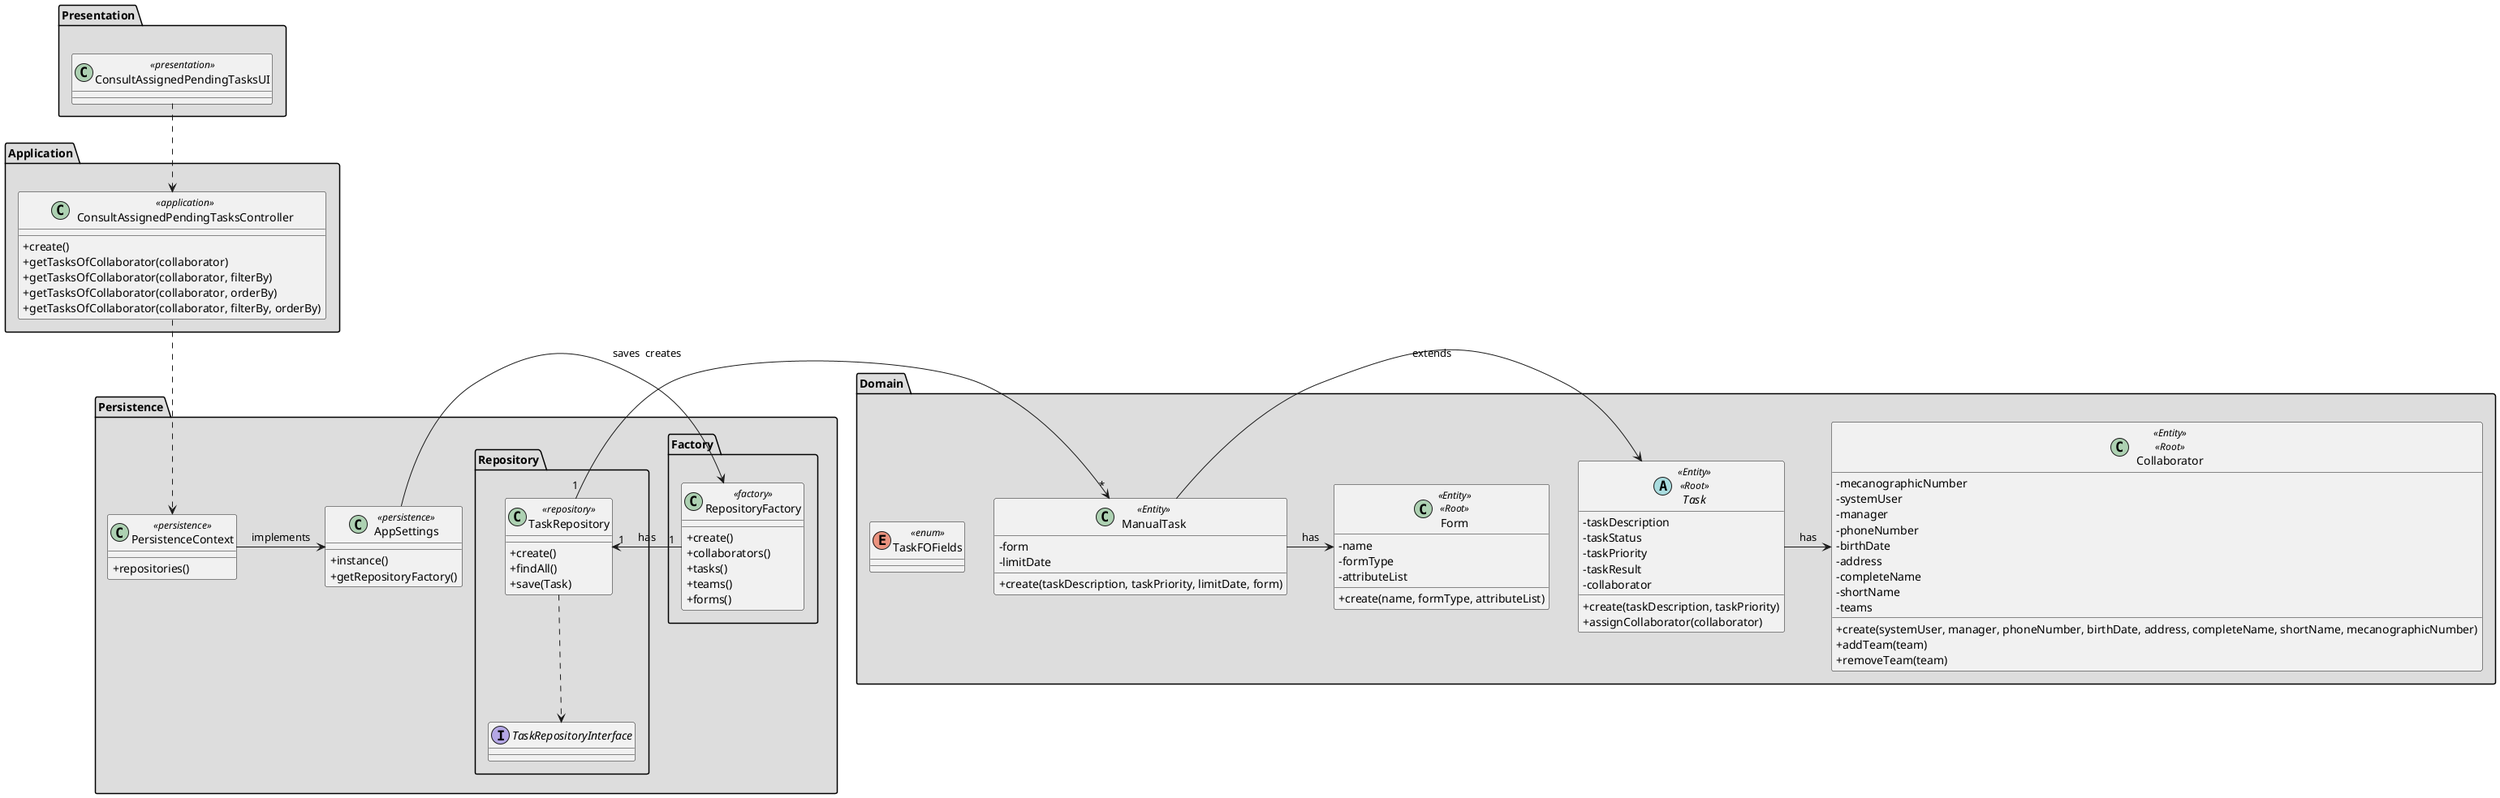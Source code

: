 @startuml
skinparam classAttributeIconSize 0

package "Presentation" #DDDDDD {
    class ConsultAssignedPendingTasksUI<<presentation>>{
    }
}


package "Application" #DDDDDD {
    class ConsultAssignedPendingTasksController<<application>>{
        + create()
        + getTasksOfCollaborator(collaborator)
        + getTasksOfCollaborator(collaborator, filterBy)
        + getTasksOfCollaborator(collaborator, orderBy)
        + getTasksOfCollaborator(collaborator, filterBy, orderBy)
    }
}


package "Domain" #DDDDDD {

    abstract class Task<<Entity>><<Root>>{
        - taskDescription
        - taskStatus
        - taskPriority
        - taskResult
        - collaborator
        +create(taskDescription, taskPriority)
        +assignCollaborator(collaborator)
    }

    class ManualTask<<Entity>>{
        - form
        - limitDate
        +create(taskDescription, taskPriority, limitDate, form)
    }

    class Collaborator<<Entity>><<Root>>{
        - mecanographicNumber
        - systemUser
        - manager
        - phoneNumber
        - birthDate
        - address
        - completeName
        - shortName
        - teams
        + create(systemUser, manager, phoneNumber, birthDate, address, completeName, shortName, mecanographicNumber)
        + addTeam(team)
        + removeTeam(team)
    }

    class Form<<Entity>><<Root>> {
        - name
        - formType
        - attributeList
        + create(name, formType, attributeList)
    }

    enum TaskFOFields<<enum>> {
    }
}

package Persistence #DDDDDD {
    class PersistenceContext<<persistence>>{
        +repositories()
    }

    class AppSettings<<persistence>>{
        +instance()
        +getRepositoryFactory()
    }

    package Factory #DDDDDD {
        class RepositoryFactory<<factory>>{
            +create()
            +collaborators()
            +tasks()
            +teams()
            +forms()
    }
}

package "Repository" #DDDDDD {
    class TaskRepository<<repository>>{
        +create()
        +findAll()
        +save(Task)
    }

    interface TaskRepositoryInterface{

    }
}


ConsultAssignedPendingTasksUI ..> ConsultAssignedPendingTasksController
ConsultAssignedPendingTasksController ..> PersistenceContext

TaskRepository ..> TaskRepositoryInterface

AppSettings -> RepositoryFactory : creates
PersistenceContext -> AppSettings : implements

RepositoryFactory "1" -> "1" TaskRepository : has

TaskRepository "1" -> "*" ManualTask : saves

ManualTask -> Task : extends

Task -> Collaborator : has

ManualTask -> Form : has

@enduml